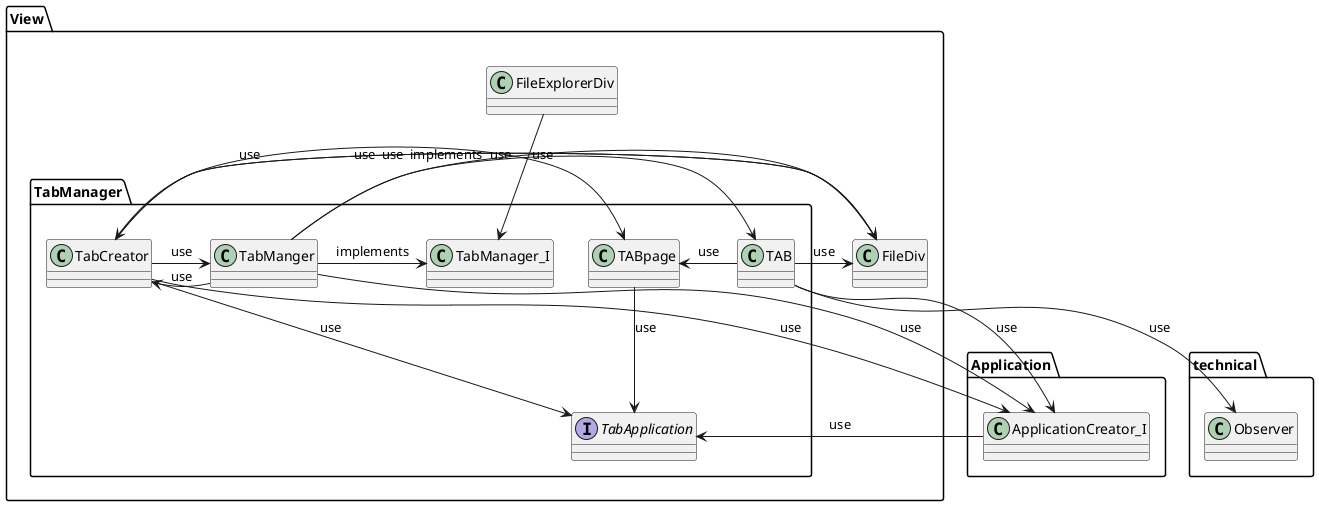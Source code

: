 @startuml



interface View.TabManager.TabApplication{    
}

Application.ApplicationCreator_I --> View.TabManager.TabApplication : use

View.TabManager.TabCreator  --> Application.ApplicationCreator_I : use
View.TabManager.TabCreator  -> View.TabManager.TabApplication : use
View.TabManager.TabCreator  -> View.TabManager.TabManger : use
View.TabManager.TabCreator  -> View.FileDiv : use
View.TabManager.TabCreator  -> View.TabManager.TABpage : use



View.TabManager.TabManger --> Application.ApplicationCreator_I : use
View.TabManager.TabManger --> View.FileDiv : use
View.TabManager.TabManger -> View.TabManager.TabCreator : use
View.TabManager.TabManger -> View.TabManager.TabManager_I : implements
View.TabManager.TabManger -> View.TabManager.TAB : implements

View.TabManager.TAB --> technical.Observer : use
View.TabManager.TAB -> View.FileDiv : use
View.TabManager.TAB -> Application.ApplicationCreator_I : use
View.TabManager.TAB -> View.TabManager.TABpage : use

View.TabManager.TABpage --> View.TabManager.TabApplication : use


View.FileDiv  -->  View.TabManager.TabCreator : use

View.FileExplorerDiv --> View.TabManager.TabManager_I : use